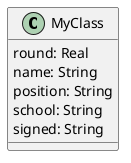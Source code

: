@startuml "21293734716"


class MyClass{
  round: Real
  name: String
  position: String
  school: String
  signed: String
}




@enduml
